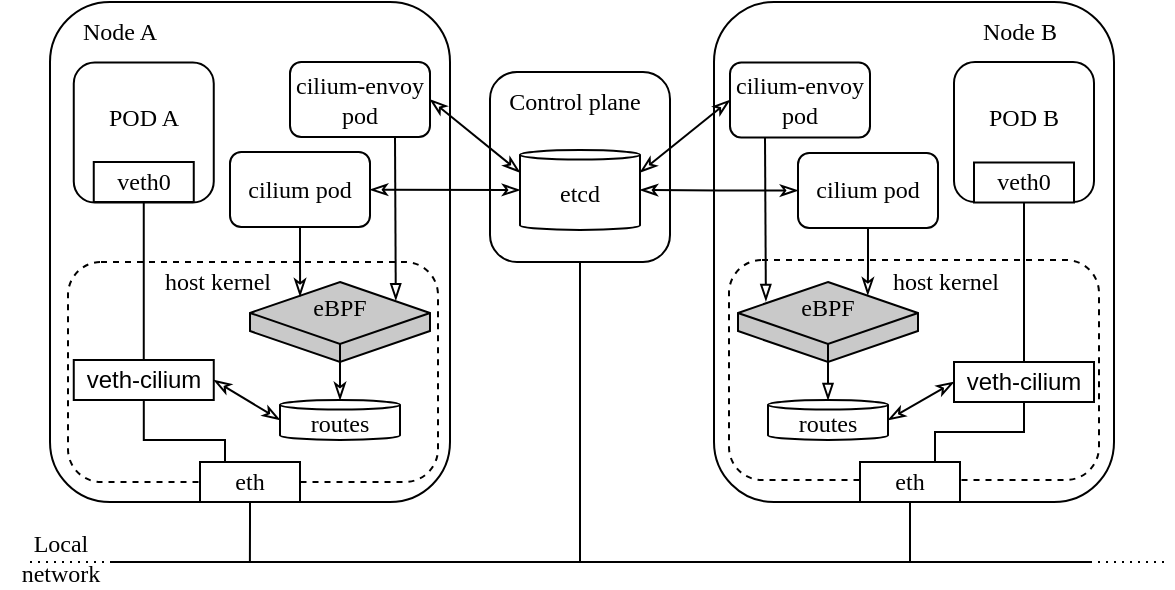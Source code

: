 <mxfile version="24.7.8">
  <diagram name="Page-1" id="G9_fZqqb6Zyh2_aJ_G_H">
    <mxGraphModel dx="986" dy="1691" grid="1" gridSize="10" guides="1" tooltips="1" connect="1" arrows="1" fold="1" page="1" pageScale="1" pageWidth="850" pageHeight="1100" math="0" shadow="0">
      <root>
        <mxCell id="0" />
        <mxCell id="1" parent="0" />
        <mxCell id="27a8s7GIZXVaInFOkT8d-3" value="" style="rounded=1;whiteSpace=wrap;html=1;fillColor=none;" parent="1" vertex="1">
          <mxGeometry x="80" y="-1000" width="200" height="250" as="geometry" />
        </mxCell>
        <mxCell id="q8sTvFvVdhR20sLDsuN4-10" value="" style="rounded=1;whiteSpace=wrap;html=1;fillColor=none;dashed=1;" parent="1" vertex="1">
          <mxGeometry x="89" y="-870" width="185" height="110" as="geometry" />
        </mxCell>
        <mxCell id="q8sTvFvVdhR20sLDsuN4-13" style="edgeStyle=orthogonalEdgeStyle;rounded=0;orthogonalLoop=1;jettySize=auto;html=1;exitX=0.5;exitY=1;exitDx=0;exitDy=0;entryX=0.5;entryY=0;entryDx=0;entryDy=0;endArrow=none;endFill=0;" parent="1" source="27a8s7GIZXVaInFOkT8d-1" target="q8sTvFvVdhR20sLDsuN4-7" edge="1">
          <mxGeometry relative="1" as="geometry" />
        </mxCell>
        <mxCell id="27a8s7GIZXVaInFOkT8d-1" value="&lt;font face=&quot;newcomputermodern&quot;&gt;POD A&lt;br&gt;&lt;br&gt;&lt;/font&gt;" style="rounded=1;whiteSpace=wrap;html=1;fillColor=none;" parent="1" vertex="1">
          <mxGeometry x="91.88" y="-969.75" width="70" height="70" as="geometry" />
        </mxCell>
        <mxCell id="pUGdfvrfFvc4LRBG9S2P-18" style="edgeStyle=orthogonalEdgeStyle;rounded=0;orthogonalLoop=1;jettySize=auto;html=1;exitX=0.5;exitY=1;exitDx=0;exitDy=0;endArrow=none;endFill=0;strokeColor=#000000;strokeWidth=1;" parent="1" source="27a8s7GIZXVaInFOkT8d-3" edge="1">
          <mxGeometry relative="1" as="geometry">
            <mxPoint x="179.952" y="-720" as="targetPoint" />
            <Array as="points">
              <mxPoint x="180" y="-740" />
              <mxPoint x="180" y="-740" />
            </Array>
          </mxGeometry>
        </mxCell>
        <mxCell id="27a8s7GIZXVaInFOkT8d-4" value="&lt;font face=&quot;newcomputermodern&quot;&gt;Node A&lt;/font&gt;" style="text;html=1;align=center;verticalAlign=middle;whiteSpace=wrap;rounded=0;" parent="1" vertex="1">
          <mxGeometry x="85" y="-1000" width="60" height="30" as="geometry" />
        </mxCell>
        <mxCell id="27a8s7GIZXVaInFOkT8d-5" value="&lt;div&gt;veth0&lt;/div&gt;" style="rounded=0;whiteSpace=wrap;html=1;fontFamily=newcomputermodern;" parent="1" vertex="1">
          <mxGeometry x="101.88" y="-920" width="50" height="20" as="geometry" />
        </mxCell>
        <mxCell id="27a8s7GIZXVaInFOkT8d-6" value="eth" style="rounded=0;whiteSpace=wrap;html=1;fontFamily=newcomputermodern;" parent="1" vertex="1">
          <mxGeometry x="155" y="-770" width="50" height="20" as="geometry" />
        </mxCell>
        <mxCell id="27a8s7GIZXVaInFOkT8d-28" value="" style="endArrow=none;html=1;rounded=0;" parent="1" edge="1">
          <mxGeometry width="50" height="50" relative="1" as="geometry">
            <mxPoint x="110" y="-720" as="sourcePoint" />
            <mxPoint x="600" y="-720" as="targetPoint" />
          </mxGeometry>
        </mxCell>
        <mxCell id="27a8s7GIZXVaInFOkT8d-30" value="&lt;font face=&quot;newcomputermodern&quot;&gt;Local network&lt;/font&gt;" style="text;html=1;align=center;verticalAlign=middle;whiteSpace=wrap;rounded=0;" parent="1" vertex="1">
          <mxGeometry x="55" y="-737" width="61" height="30" as="geometry" />
        </mxCell>
        <mxCell id="27a8s7GIZXVaInFOkT8d-32" value="" style="endArrow=none;dashed=1;html=1;dashPattern=1 3;strokeWidth=1;rounded=0;" parent="1" edge="1">
          <mxGeometry width="50" height="50" relative="1" as="geometry">
            <mxPoint x="70" y="-720" as="sourcePoint" />
            <mxPoint x="110" y="-720" as="targetPoint" />
          </mxGeometry>
        </mxCell>
        <mxCell id="q8sTvFvVdhR20sLDsuN4-23" style="rounded=0;orthogonalLoop=1;jettySize=auto;html=1;endArrow=none;endFill=0;" parent="1" source="27a8s7GIZXVaInFOkT8d-63" edge="1">
          <mxGeometry relative="1" as="geometry">
            <mxPoint x="345" y="-720.0" as="targetPoint" />
          </mxGeometry>
        </mxCell>
        <mxCell id="27a8s7GIZXVaInFOkT8d-63" value="" style="rounded=1;whiteSpace=wrap;html=1;fillColor=none;" parent="1" vertex="1">
          <mxGeometry x="300" y="-965" width="90" height="95" as="geometry" />
        </mxCell>
        <mxCell id="27a8s7GIZXVaInFOkT8d-64" value="&lt;font face=&quot;newcomputermodern&quot;&gt;Control plane&lt;/font&gt;" style="text;html=1;align=center;verticalAlign=middle;whiteSpace=wrap;rounded=0;" parent="1" vertex="1">
          <mxGeometry x="300" y="-965" width="85" height="30" as="geometry" />
        </mxCell>
        <mxCell id="pUGdfvrfFvc4LRBG9S2P-45" value="&lt;font face=&quot;newcomputermodern&quot;&gt;host&amp;nbsp;&lt;/font&gt;&lt;span style=&quot;font-family: In3PIRM6Ry9xPag5o0V2; background-color: initial;&quot;&gt;kernel&lt;/span&gt;" style="text;html=1;align=center;verticalAlign=middle;whiteSpace=wrap;rounded=0;" parent="1" vertex="1">
          <mxGeometry x="129.88" y="-870" width="68.12" height="20" as="geometry" />
        </mxCell>
        <mxCell id="q8sTvFvVdhR20sLDsuN4-1" value="" style="endArrow=none;dashed=1;html=1;dashPattern=1 3;strokeWidth=1;rounded=0;" parent="1" edge="1">
          <mxGeometry width="50" height="50" relative="1" as="geometry">
            <mxPoint x="600" y="-720" as="sourcePoint" />
            <mxPoint x="640" y="-720" as="targetPoint" />
          </mxGeometry>
        </mxCell>
        <mxCell id="q8sTvFvVdhR20sLDsuN4-4" value="&lt;font face=&quot;newcomputermodern&quot;&gt;cilium pod&lt;/font&gt;" style="rounded=1;whiteSpace=wrap;html=1;fillColor=none;" parent="1" vertex="1">
          <mxGeometry x="170" y="-925" width="70" height="37.5" as="geometry" />
        </mxCell>
        <mxCell id="q8sTvFvVdhR20sLDsuN4-5" value="&lt;font face=&quot;newcomputermodern&quot;&gt;cilium-envoy pod&lt;/font&gt;" style="rounded=1;whiteSpace=wrap;html=1;fillColor=none;" parent="1" vertex="1">
          <mxGeometry x="200" y="-970" width="70" height="37.5" as="geometry" />
        </mxCell>
        <mxCell id="q8sTvFvVdhR20sLDsuN4-14" style="edgeStyle=orthogonalEdgeStyle;rounded=0;orthogonalLoop=1;jettySize=auto;html=1;entryX=0.25;entryY=0;entryDx=0;entryDy=0;endArrow=none;endFill=0;" parent="1" source="q8sTvFvVdhR20sLDsuN4-7" target="27a8s7GIZXVaInFOkT8d-6" edge="1">
          <mxGeometry relative="1" as="geometry" />
        </mxCell>
        <mxCell id="q8sTvFvVdhR20sLDsuN4-7" value="veth-cilium" style="rounded=0;whiteSpace=wrap;html=1;fillColor=none;" parent="1" vertex="1">
          <mxGeometry x="91.88" y="-821" width="70" height="20" as="geometry" />
        </mxCell>
        <mxCell id="q8sTvFvVdhR20sLDsuN4-8" value="&lt;font face=&quot;newcomputermodern&quot;&gt;eBPF&lt;br&gt;&lt;br&gt;&lt;/font&gt;" style="html=1;whiteSpace=wrap;shape=isoCube2;backgroundOutline=1;isoAngle=10.833;fillColor=#C9C9C9;" parent="1" vertex="1">
          <mxGeometry x="180" y="-860" width="90" height="40" as="geometry" />
        </mxCell>
        <mxCell id="q8sTvFvVdhR20sLDsuN4-53" style="rounded=0;orthogonalLoop=1;jettySize=auto;html=1;exitX=1;exitY=0;exitDx=0;exitDy=11.194;exitPerimeter=0;entryX=0;entryY=0.5;entryDx=0;entryDy=0;startArrow=classicThin;startFill=0;endArrow=classicThin;endFill=0;" parent="1" source="q8sTvFvVdhR20sLDsuN4-9" target="q8sTvFvVdhR20sLDsuN4-36" edge="1">
          <mxGeometry relative="1" as="geometry" />
        </mxCell>
        <mxCell id="q8sTvFvVdhR20sLDsuN4-9" value="&lt;font face=&quot;newcomputermodern&quot;&gt;etcd&lt;/font&gt;" style="shape=cylinder3;whiteSpace=wrap;html=1;boundedLbl=1;backgroundOutline=1;size=2.389;" parent="1" vertex="1">
          <mxGeometry x="315" y="-926" width="60" height="40" as="geometry" />
        </mxCell>
        <mxCell id="q8sTvFvVdhR20sLDsuN4-22" style="rounded=0;orthogonalLoop=1;jettySize=auto;html=1;exitX=0;exitY=0.5;exitDx=0;exitDy=0;exitPerimeter=0;entryX=1;entryY=0.5;entryDx=0;entryDy=0;endArrow=classicThin;endFill=0;startArrow=classicThin;startFill=0;" parent="1" source="q8sTvFvVdhR20sLDsuN4-11" target="q8sTvFvVdhR20sLDsuN4-7" edge="1">
          <mxGeometry relative="1" as="geometry" />
        </mxCell>
        <mxCell id="q8sTvFvVdhR20sLDsuN4-11" value="&lt;font face=&quot;newcomputermodern&quot;&gt;routes&lt;/font&gt;" style="shape=cylinder3;whiteSpace=wrap;html=1;boundedLbl=1;backgroundOutline=1;size=2.389;" parent="1" vertex="1">
          <mxGeometry x="195" y="-801" width="60" height="20" as="geometry" />
        </mxCell>
        <mxCell id="q8sTvFvVdhR20sLDsuN4-12" style="rounded=0;orthogonalLoop=1;jettySize=auto;html=1;entryX=0.5;entryY=0;entryDx=0;entryDy=0;entryPerimeter=0;endArrow=classicThin;endFill=0;" parent="1" source="q8sTvFvVdhR20sLDsuN4-8" target="q8sTvFvVdhR20sLDsuN4-11" edge="1">
          <mxGeometry relative="1" as="geometry" />
        </mxCell>
        <mxCell id="q8sTvFvVdhR20sLDsuN4-15" style="rounded=0;orthogonalLoop=1;jettySize=auto;html=1;entryX=0;entryY=0;entryDx=0;entryDy=11.194;entryPerimeter=0;exitX=1;exitY=0.5;exitDx=0;exitDy=0;endArrow=classicThin;endFill=0;startArrow=classicThin;startFill=0;" parent="1" source="q8sTvFvVdhR20sLDsuN4-5" target="q8sTvFvVdhR20sLDsuN4-9" edge="1">
          <mxGeometry relative="1" as="geometry" />
        </mxCell>
        <mxCell id="q8sTvFvVdhR20sLDsuN4-17" style="rounded=0;orthogonalLoop=1;jettySize=auto;html=1;entryX=0;entryY=0.5;entryDx=0;entryDy=0;entryPerimeter=0;endArrow=classicThin;endFill=0;startArrow=classicThin;startFill=0;" parent="1" source="q8sTvFvVdhR20sLDsuN4-4" target="q8sTvFvVdhR20sLDsuN4-9" edge="1">
          <mxGeometry relative="1" as="geometry" />
        </mxCell>
        <mxCell id="q8sTvFvVdhR20sLDsuN4-19" style="rounded=0;orthogonalLoop=1;jettySize=auto;html=1;entryX=0.278;entryY=0.178;entryDx=0;entryDy=0;entryPerimeter=0;endArrow=classicThin;endFill=0;" parent="1" source="q8sTvFvVdhR20sLDsuN4-4" target="q8sTvFvVdhR20sLDsuN4-8" edge="1">
          <mxGeometry relative="1" as="geometry" />
        </mxCell>
        <mxCell id="q8sTvFvVdhR20sLDsuN4-21" style="rounded=0;orthogonalLoop=1;jettySize=auto;html=1;exitX=0.75;exitY=1;exitDx=0;exitDy=0;entryX=0.81;entryY=0.228;entryDx=0;entryDy=0;entryPerimeter=0;endArrow=blockThin;endFill=0;" parent="1" source="q8sTvFvVdhR20sLDsuN4-5" target="q8sTvFvVdhR20sLDsuN4-8" edge="1">
          <mxGeometry relative="1" as="geometry" />
        </mxCell>
        <mxCell id="q8sTvFvVdhR20sLDsuN4-25" value="" style="rounded=1;whiteSpace=wrap;html=1;fillColor=none;dashed=1;" parent="1" vertex="1">
          <mxGeometry x="419.5" y="-871" width="185" height="110" as="geometry" />
        </mxCell>
        <mxCell id="q8sTvFvVdhR20sLDsuN4-26" style="edgeStyle=orthogonalEdgeStyle;rounded=0;orthogonalLoop=1;jettySize=auto;html=1;exitX=0.5;exitY=1;exitDx=0;exitDy=0;entryX=0.5;entryY=0;entryDx=0;entryDy=0;endArrow=none;endFill=0;" parent="1" source="q8sTvFvVdhR20sLDsuN4-27" target="q8sTvFvVdhR20sLDsuN4-38" edge="1">
          <mxGeometry relative="1" as="geometry" />
        </mxCell>
        <mxCell id="q8sTvFvVdhR20sLDsuN4-27" value="&lt;font face=&quot;newcomputermodern&quot;&gt;POD B&lt;br&gt;&lt;br&gt;&lt;/font&gt;" style="rounded=1;whiteSpace=wrap;html=1;fillColor=none;" parent="1" vertex="1">
          <mxGeometry x="532" y="-970" width="70" height="70" as="geometry" />
        </mxCell>
        <mxCell id="q8sTvFvVdhR20sLDsuN4-28" value="&lt;font face=&quot;newcomputermodern&quot;&gt;Node B&lt;/font&gt;" style="text;html=1;align=center;verticalAlign=middle;whiteSpace=wrap;rounded=0;" parent="1" vertex="1">
          <mxGeometry x="535" y="-1000" width="60" height="30" as="geometry" />
        </mxCell>
        <mxCell id="q8sTvFvVdhR20sLDsuN4-29" value="&lt;div&gt;veth0&lt;/div&gt;" style="rounded=0;whiteSpace=wrap;html=1;fontFamily=newcomputermodern;" parent="1" vertex="1">
          <mxGeometry x="542" y="-919.75" width="50" height="20" as="geometry" />
        </mxCell>
        <mxCell id="q8sTvFvVdhR20sLDsuN4-49" style="edgeStyle=orthogonalEdgeStyle;rounded=0;orthogonalLoop=1;jettySize=auto;html=1;endArrow=none;endFill=0;" parent="1" source="q8sTvFvVdhR20sLDsuN4-30" edge="1">
          <mxGeometry relative="1" as="geometry">
            <mxPoint x="510" y="-720" as="targetPoint" />
          </mxGeometry>
        </mxCell>
        <mxCell id="q8sTvFvVdhR20sLDsuN4-50" style="edgeStyle=elbowEdgeStyle;rounded=0;orthogonalLoop=1;jettySize=auto;html=1;exitX=0.75;exitY=0;exitDx=0;exitDy=0;entryX=0.5;entryY=1;entryDx=0;entryDy=0;elbow=vertical;endArrow=none;endFill=0;" parent="1" source="q8sTvFvVdhR20sLDsuN4-30" target="q8sTvFvVdhR20sLDsuN4-38" edge="1">
          <mxGeometry relative="1" as="geometry" />
        </mxCell>
        <mxCell id="q8sTvFvVdhR20sLDsuN4-30" value="eth" style="rounded=0;whiteSpace=wrap;html=1;fontFamily=newcomputermodern;" parent="1" vertex="1">
          <mxGeometry x="485" y="-770" width="50" height="20" as="geometry" />
        </mxCell>
        <mxCell id="q8sTvFvVdhR20sLDsuN4-34" value="&lt;font face=&quot;newcomputermodern&quot;&gt;host&amp;nbsp;&lt;/font&gt;&lt;span style=&quot;font-family: In3PIRM6Ry9xPag5o0V2; background-color: initial;&quot;&gt;kernel&lt;/span&gt;" style="text;html=1;align=center;verticalAlign=middle;whiteSpace=wrap;rounded=0;" parent="1" vertex="1">
          <mxGeometry x="494" y="-870" width="68.12" height="20" as="geometry" />
        </mxCell>
        <mxCell id="q8sTvFvVdhR20sLDsuN4-35" value="&lt;font face=&quot;newcomputermodern&quot;&gt;cilium pod&lt;/font&gt;" style="rounded=1;whiteSpace=wrap;html=1;fillColor=none;" parent="1" vertex="1">
          <mxGeometry x="454" y="-924.5" width="70" height="37.5" as="geometry" />
        </mxCell>
        <mxCell id="q8sTvFvVdhR20sLDsuN4-36" value="&lt;font face=&quot;newcomputermodern&quot;&gt;cilium-envoy pod&lt;/font&gt;" style="rounded=1;whiteSpace=wrap;html=1;fillColor=none;" parent="1" vertex="1">
          <mxGeometry x="420" y="-969.75" width="70" height="37.5" as="geometry" />
        </mxCell>
        <mxCell id="q8sTvFvVdhR20sLDsuN4-38" value="veth-cilium" style="rounded=0;whiteSpace=wrap;html=1;fillColor=none;" parent="1" vertex="1">
          <mxGeometry x="532" y="-820" width="70" height="20" as="geometry" />
        </mxCell>
        <mxCell id="q8sTvFvVdhR20sLDsuN4-39" value="&lt;font face=&quot;newcomputermodern&quot;&gt;eBPF&lt;br&gt;&lt;br&gt;&lt;/font&gt;" style="html=1;whiteSpace=wrap;shape=isoCube2;backgroundOutline=1;isoAngle=10.833;fillColor=#C9C9C9;" parent="1" vertex="1">
          <mxGeometry x="424" y="-860" width="90" height="40" as="geometry" />
        </mxCell>
        <mxCell id="q8sTvFvVdhR20sLDsuN4-44" style="rounded=0;orthogonalLoop=1;jettySize=auto;html=1;exitX=0.25;exitY=1;exitDx=0;exitDy=0;entryX=0.155;entryY=0.237;entryDx=0;entryDy=0;entryPerimeter=0;endArrow=blockThin;endFill=0;" parent="1" source="q8sTvFvVdhR20sLDsuN4-36" target="q8sTvFvVdhR20sLDsuN4-39" edge="1">
          <mxGeometry relative="1" as="geometry" />
        </mxCell>
        <mxCell id="q8sTvFvVdhR20sLDsuN4-45" style="edgeStyle=orthogonalEdgeStyle;rounded=0;orthogonalLoop=1;jettySize=auto;html=1;entryX=0.721;entryY=0.165;entryDx=0;entryDy=0;entryPerimeter=0;endArrow=classicThin;endFill=0;" parent="1" source="q8sTvFvVdhR20sLDsuN4-35" target="q8sTvFvVdhR20sLDsuN4-39" edge="1">
          <mxGeometry relative="1" as="geometry" />
        </mxCell>
        <mxCell id="q8sTvFvVdhR20sLDsuN4-48" style="rounded=0;orthogonalLoop=1;jettySize=auto;html=1;entryX=0;entryY=0.5;entryDx=0;entryDy=0;exitX=1;exitY=0.5;exitDx=0;exitDy=0;exitPerimeter=0;startArrow=classicThin;startFill=0;endArrow=classicThin;endFill=0;" parent="1" source="q8sTvFvVdhR20sLDsuN4-46" target="q8sTvFvVdhR20sLDsuN4-38" edge="1">
          <mxGeometry relative="1" as="geometry" />
        </mxCell>
        <mxCell id="q8sTvFvVdhR20sLDsuN4-46" value="&lt;font face=&quot;newcomputermodern&quot;&gt;routes&lt;/font&gt;" style="shape=cylinder3;whiteSpace=wrap;html=1;boundedLbl=1;backgroundOutline=1;size=2.389;" parent="1" vertex="1">
          <mxGeometry x="439" y="-801" width="60" height="20" as="geometry" />
        </mxCell>
        <mxCell id="q8sTvFvVdhR20sLDsuN4-47" style="edgeStyle=orthogonalEdgeStyle;rounded=0;orthogonalLoop=1;jettySize=auto;html=1;exitX=0.5;exitY=1;exitDx=0;exitDy=0;exitPerimeter=0;entryX=0.5;entryY=0;entryDx=0;entryDy=0;entryPerimeter=0;endArrow=blockThin;endFill=0;" parent="1" source="q8sTvFvVdhR20sLDsuN4-39" target="q8sTvFvVdhR20sLDsuN4-46" edge="1">
          <mxGeometry relative="1" as="geometry" />
        </mxCell>
        <mxCell id="q8sTvFvVdhR20sLDsuN4-52" style="edgeStyle=orthogonalEdgeStyle;rounded=0;orthogonalLoop=1;jettySize=auto;html=1;exitX=0;exitY=0.5;exitDx=0;exitDy=0;entryX=1;entryY=0.5;entryDx=0;entryDy=0;entryPerimeter=0;endArrow=classicThin;endFill=0;startArrow=classicThin;startFill=0;" parent="1" source="q8sTvFvVdhR20sLDsuN4-35" target="q8sTvFvVdhR20sLDsuN4-9" edge="1">
          <mxGeometry relative="1" as="geometry" />
        </mxCell>
        <mxCell id="p_n3cD3y9rvpcyNPqs0h-1" value="" style="rounded=1;whiteSpace=wrap;html=1;fillColor=none;" vertex="1" parent="1">
          <mxGeometry x="412" y="-1000" width="200" height="250" as="geometry" />
        </mxCell>
      </root>
    </mxGraphModel>
  </diagram>
</mxfile>
